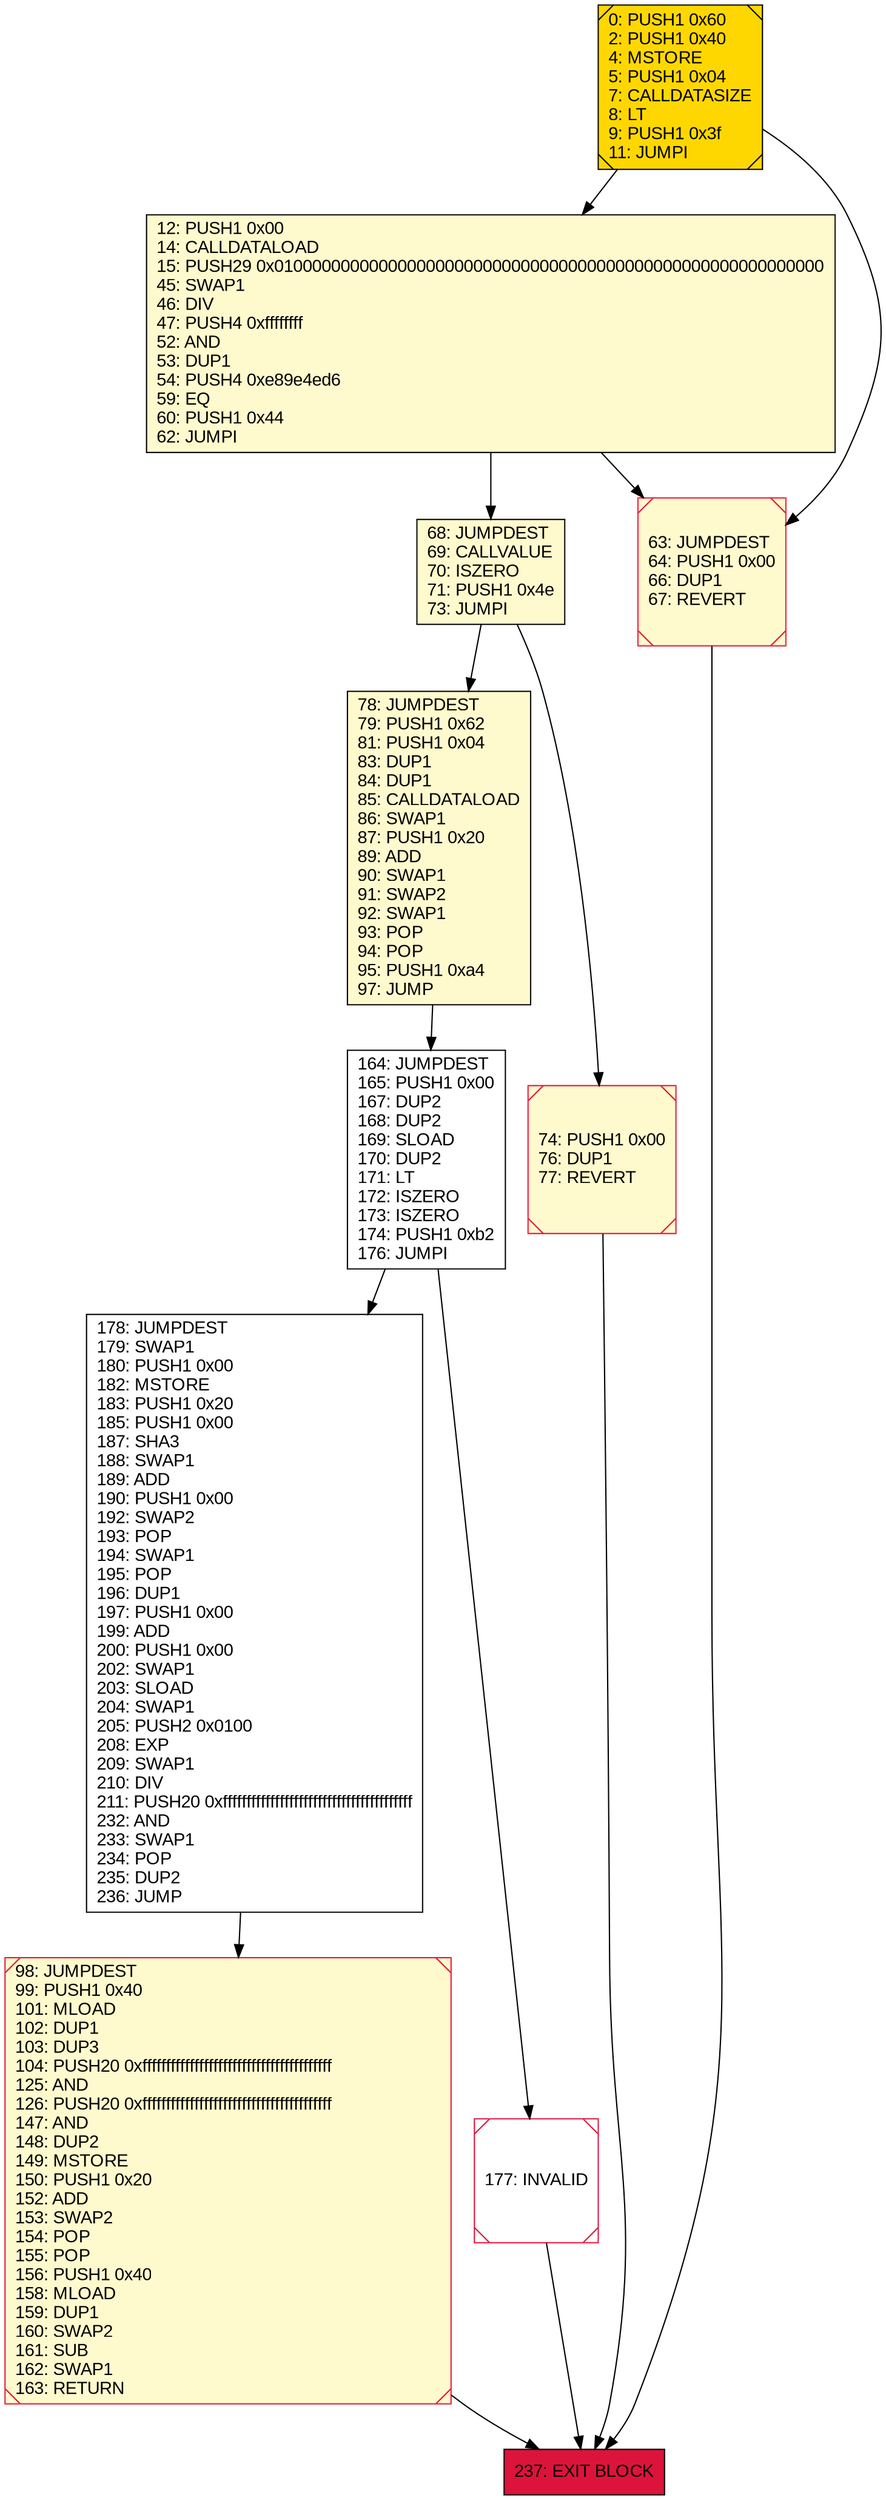 digraph G {
bgcolor=transparent rankdir=UD;
node [shape=box style=filled color=black fillcolor=white fontname=arial fontcolor=black];
98 [label="98: JUMPDEST\l99: PUSH1 0x40\l101: MLOAD\l102: DUP1\l103: DUP3\l104: PUSH20 0xffffffffffffffffffffffffffffffffffffffff\l125: AND\l126: PUSH20 0xffffffffffffffffffffffffffffffffffffffff\l147: AND\l148: DUP2\l149: MSTORE\l150: PUSH1 0x20\l152: ADD\l153: SWAP2\l154: POP\l155: POP\l156: PUSH1 0x40\l158: MLOAD\l159: DUP1\l160: SWAP2\l161: SUB\l162: SWAP1\l163: RETURN\l" fillcolor=lemonchiffon shape=Msquare color=crimson ];
164 [label="164: JUMPDEST\l165: PUSH1 0x00\l167: DUP2\l168: DUP2\l169: SLOAD\l170: DUP2\l171: LT\l172: ISZERO\l173: ISZERO\l174: PUSH1 0xb2\l176: JUMPI\l" ];
78 [label="78: JUMPDEST\l79: PUSH1 0x62\l81: PUSH1 0x04\l83: DUP1\l84: DUP1\l85: CALLDATALOAD\l86: SWAP1\l87: PUSH1 0x20\l89: ADD\l90: SWAP1\l91: SWAP2\l92: SWAP1\l93: POP\l94: POP\l95: PUSH1 0xa4\l97: JUMP\l" fillcolor=lemonchiffon ];
12 [label="12: PUSH1 0x00\l14: CALLDATALOAD\l15: PUSH29 0x0100000000000000000000000000000000000000000000000000000000\l45: SWAP1\l46: DIV\l47: PUSH4 0xffffffff\l52: AND\l53: DUP1\l54: PUSH4 0xe89e4ed6\l59: EQ\l60: PUSH1 0x44\l62: JUMPI\l" fillcolor=lemonchiffon ];
178 [label="178: JUMPDEST\l179: SWAP1\l180: PUSH1 0x00\l182: MSTORE\l183: PUSH1 0x20\l185: PUSH1 0x00\l187: SHA3\l188: SWAP1\l189: ADD\l190: PUSH1 0x00\l192: SWAP2\l193: POP\l194: SWAP1\l195: POP\l196: DUP1\l197: PUSH1 0x00\l199: ADD\l200: PUSH1 0x00\l202: SWAP1\l203: SLOAD\l204: SWAP1\l205: PUSH2 0x0100\l208: EXP\l209: SWAP1\l210: DIV\l211: PUSH20 0xffffffffffffffffffffffffffffffffffffffff\l232: AND\l233: SWAP1\l234: POP\l235: DUP2\l236: JUMP\l" ];
68 [label="68: JUMPDEST\l69: CALLVALUE\l70: ISZERO\l71: PUSH1 0x4e\l73: JUMPI\l" fillcolor=lemonchiffon ];
63 [label="63: JUMPDEST\l64: PUSH1 0x00\l66: DUP1\l67: REVERT\l" fillcolor=lemonchiffon shape=Msquare color=crimson ];
74 [label="74: PUSH1 0x00\l76: DUP1\l77: REVERT\l" fillcolor=lemonchiffon shape=Msquare color=crimson ];
237 [label="237: EXIT BLOCK\l" fillcolor=crimson ];
0 [label="0: PUSH1 0x60\l2: PUSH1 0x40\l4: MSTORE\l5: PUSH1 0x04\l7: CALLDATASIZE\l8: LT\l9: PUSH1 0x3f\l11: JUMPI\l" fillcolor=lemonchiffon shape=Msquare fillcolor=gold ];
177 [label="177: INVALID\l" shape=Msquare color=crimson ];
177 -> 237;
74 -> 237;
178 -> 98;
164 -> 177;
12 -> 63;
68 -> 78;
12 -> 68;
68 -> 74;
0 -> 63;
164 -> 178;
78 -> 164;
63 -> 237;
0 -> 12;
98 -> 237;
}